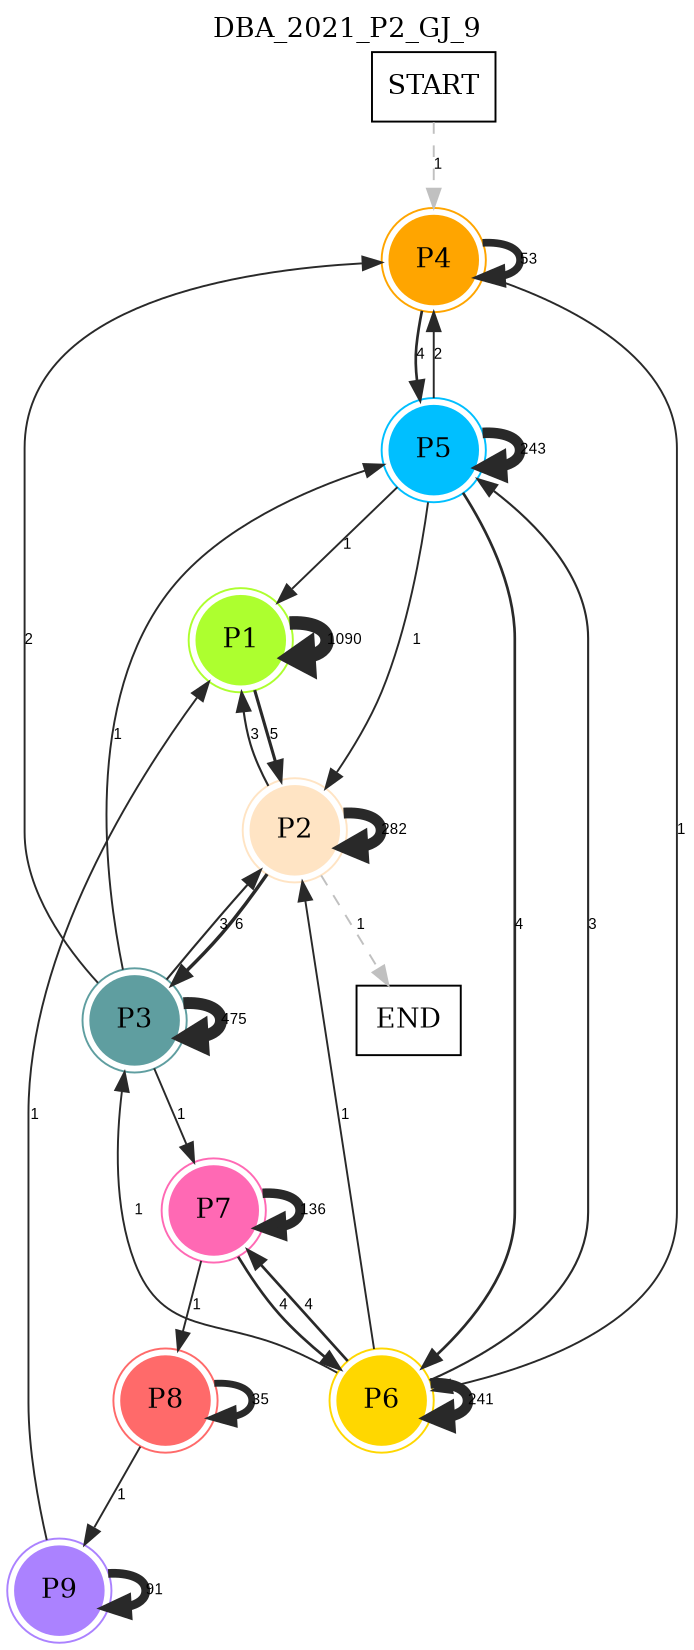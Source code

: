 digraph DBA_2021_P2_GJ_9 {
	labelloc="t";
	label=DBA_2021_P2_GJ_9;
	dpi = 150
	size="16,11!";
	margin = 0;
"START" [shape=box, fillcolor=white, style=filled, color=black]
"P4" [shape=circle, color=orange, peripheries=2, style=filled]
"P5" [shape=circle, color=deepskyblue, peripheries=2, style=filled]
"P2" [shape=circle, color=bisque, peripheries=2, style=filled]
"P3" [shape=circle, color=cadetblue, peripheries=2, style=filled]
"P6" [shape=circle, color=gold, peripheries=2, style=filled]
"P7" [shape=circle, color=hotpink, peripheries=2, style=filled]
"P8" [shape=circle, color=indianred1, peripheries=2, style=filled]
"P9" [shape=circle, color=mediumpurple1, peripheries=2, style=filled]
"P1" [shape=circle, color=greenyellow, peripheries=2, style=filled]
"END" [shape=box, fillcolor=white, style=filled, color=black]
"START" -> "P4" [ style = dashed color=grey label ="1" labelfloat=false fontname="Arial" fontsize=8]

"P4" -> "P4" [ color=grey16 penwidth = "3.97029191355212"label ="53" labelfloat=false fontname="Arial" fontsize=8]

"P4" -> "P5" [ color=grey16 penwidth = "1.38629436111989"label ="4" labelfloat=false fontname="Arial" fontsize=8]

"P4" -> "P6" [ color=grey16 penwidth = "1"label ="1" labelfloat=false fontname="Arial" fontsize=8]

"P5" -> "P4" [ color=grey16 penwidth = "1"label ="2" labelfloat=false fontname="Arial" fontsize=8]

"P5" -> "P5" [ color=grey16 penwidth = "5.49306144334055"label ="243" labelfloat=false fontname="Arial" fontsize=8]

"P5" -> "P2" [ color=grey16 penwidth = "1"label ="1" labelfloat=false fontname="Arial" fontsize=8]

"P5" -> "P6" [ color=grey16 penwidth = "1.38629436111989"label ="4" labelfloat=false fontname="Arial" fontsize=8]

"P5" -> "P1" [ color=grey16 penwidth = "1"label ="1" labelfloat=false fontname="Arial" fontsize=8]

"P2" -> "P2" [ color=grey16 penwidth = "5.64190707093811"label ="282" labelfloat=false fontname="Arial" fontsize=8]

"P2" -> "P3" [ color=grey16 penwidth = "1.79175946922805"label ="6" labelfloat=false fontname="Arial" fontsize=8]

"P2" -> "P1" [ color=grey16 penwidth = "1.09861228866811"label ="3" labelfloat=false fontname="Arial" fontsize=8]

"P2" -> "END" [ style = dashed color=grey label ="1" labelfloat=false fontname="Arial" fontsize=8]

"P3" -> "P4" [ color=grey16 penwidth = "1"label ="2" labelfloat=false fontname="Arial" fontsize=8]

"P3" -> "P5" [ color=grey16 penwidth = "1"label ="1" labelfloat=false fontname="Arial" fontsize=8]

"P3" -> "P2" [ color=grey16 penwidth = "1.09861228866811"label ="3" labelfloat=false fontname="Arial" fontsize=8]

"P3" -> "P3" [ color=grey16 penwidth = "6.16331480403464"label ="475" labelfloat=false fontname="Arial" fontsize=8]

"P3" -> "P7" [ color=grey16 penwidth = "1"label ="1" labelfloat=false fontname="Arial" fontsize=8]

"P6" -> "P5" [ color=grey16 penwidth = "1.09861228866811"label ="3" labelfloat=false fontname="Arial" fontsize=8]

"P6" -> "P2" [ color=grey16 penwidth = "1"label ="1" labelfloat=false fontname="Arial" fontsize=8]

"P6" -> "P3" [ color=grey16 penwidth = "1"label ="1" labelfloat=false fontname="Arial" fontsize=8]

"P6" -> "P6" [ color=grey16 penwidth = "5.48479693349065"label ="241" labelfloat=false fontname="Arial" fontsize=8]

"P6" -> "P7" [ color=grey16 penwidth = "1.38629436111989"label ="4" labelfloat=false fontname="Arial" fontsize=8]

"P7" -> "P6" [ color=grey16 penwidth = "1.38629436111989"label ="4" labelfloat=false fontname="Arial" fontsize=8]

"P7" -> "P7" [ color=grey16 penwidth = "4.91265488573605"label ="136" labelfloat=false fontname="Arial" fontsize=8]

"P7" -> "P8" [ color=grey16 penwidth = "1"label ="1" labelfloat=false fontname="Arial" fontsize=8]

"P8" -> "P8" [ color=grey16 penwidth = "3.55534806148941"label ="35" labelfloat=false fontname="Arial" fontsize=8]

"P8" -> "P9" [ color=grey16 penwidth = "1"label ="1" labelfloat=false fontname="Arial" fontsize=8]

"P9" -> "P9" [ color=grey16 penwidth = "4.51085950651685"label ="91" labelfloat=false fontname="Arial" fontsize=8]

"P9" -> "P1" [ color=grey16 penwidth = "1"label ="1" labelfloat=false fontname="Arial" fontsize=8]

"P1" -> "P2" [ color=grey16 penwidth = "1.6094379124341"label ="5" labelfloat=false fontname="Arial" fontsize=8]

"P1" -> "P1" [ color=grey16 penwidth = "6.99393297522319"label ="1090" labelfloat=false fontname="Arial" fontsize=8]

}

